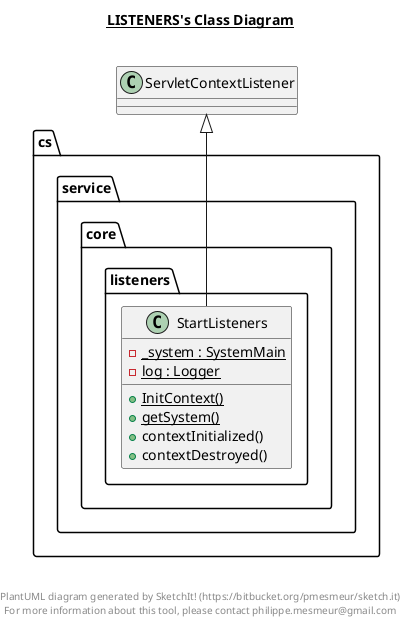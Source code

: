 @startuml

title __LISTENERS's Class Diagram__\n

  package cs.service.core {
    package cs.service.core.listeners {
      class StartListeners {
          {static} - _system : SystemMain
          {static} - log : Logger
          {static} + InitContext()
          {static} + getSystem()
          + contextInitialized()
          + contextDestroyed()
      }
    }
  }
  

  StartListeners -up-|> ServletContextListener


right footer


PlantUML diagram generated by SketchIt! (https://bitbucket.org/pmesmeur/sketch.it)
For more information about this tool, please contact philippe.mesmeur@gmail.com
endfooter

@enduml

